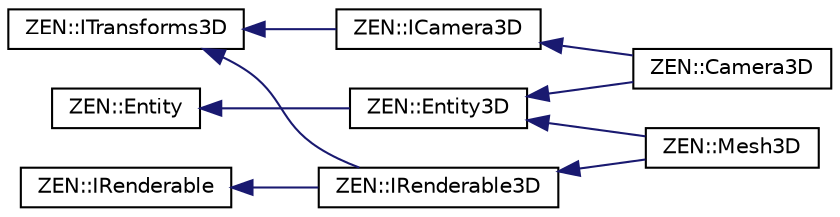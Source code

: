 digraph "Graphical Class Hierarchy"
{
 // LATEX_PDF_SIZE
  edge [fontname="Helvetica",fontsize="10",labelfontname="Helvetica",labelfontsize="10"];
  node [fontname="Helvetica",fontsize="10",shape=record];
  rankdir="LR";
  Node0 [label="ZEN::Entity",height=0.2,width=0.4,color="black", fillcolor="white", style="filled",URL="$classZEN_1_1Entity.html",tooltip=" "];
  Node0 -> Node1 [dir="back",color="midnightblue",fontsize="10",style="solid",fontname="Helvetica"];
  Node1 [label="ZEN::Entity3D",height=0.2,width=0.4,color="black", fillcolor="white", style="filled",URL="$classZEN_1_1Entity3D.html",tooltip=" "];
  Node1 -> Node2 [dir="back",color="midnightblue",fontsize="10",style="solid",fontname="Helvetica"];
  Node2 [label="ZEN::Camera3D",height=0.2,width=0.4,color="black", fillcolor="white", style="filled",URL="$classZEN_1_1Camera3D.html",tooltip=" "];
  Node1 -> Node3 [dir="back",color="midnightblue",fontsize="10",style="solid",fontname="Helvetica"];
  Node3 [label="ZEN::Mesh3D",height=0.2,width=0.4,color="black", fillcolor="white", style="filled",URL="$classZEN_1_1Mesh3D.html",tooltip=" "];
  Node21 [label="ZEN::IRenderable",height=0.2,width=0.4,color="black", fillcolor="white", style="filled",URL="$classZEN_1_1IRenderable.html",tooltip=" "];
  Node21 -> Node22 [dir="back",color="midnightblue",fontsize="10",style="solid",fontname="Helvetica"];
  Node22 [label="ZEN::IRenderable3D",height=0.2,width=0.4,color="black", fillcolor="white", style="filled",URL="$classZEN_1_1IRenderable3D.html",tooltip=" "];
  Node22 -> Node3 [dir="back",color="midnightblue",fontsize="10",style="solid",fontname="Helvetica"];
  Node37 [label="ZEN::ITransforms3D",height=0.2,width=0.4,color="black", fillcolor="white", style="filled",URL="$classZEN_1_1ITransforms3D.html",tooltip=" "];
  Node37 -> Node38 [dir="back",color="midnightblue",fontsize="10",style="solid",fontname="Helvetica"];
  Node38 [label="ZEN::ICamera3D",height=0.2,width=0.4,color="black", fillcolor="white", style="filled",URL="$classZEN_1_1ICamera3D.html",tooltip=" "];
  Node38 -> Node2 [dir="back",color="midnightblue",fontsize="10",style="solid",fontname="Helvetica"];
  Node37 -> Node22 [dir="back",color="midnightblue",fontsize="10",style="solid",fontname="Helvetica"];
}
